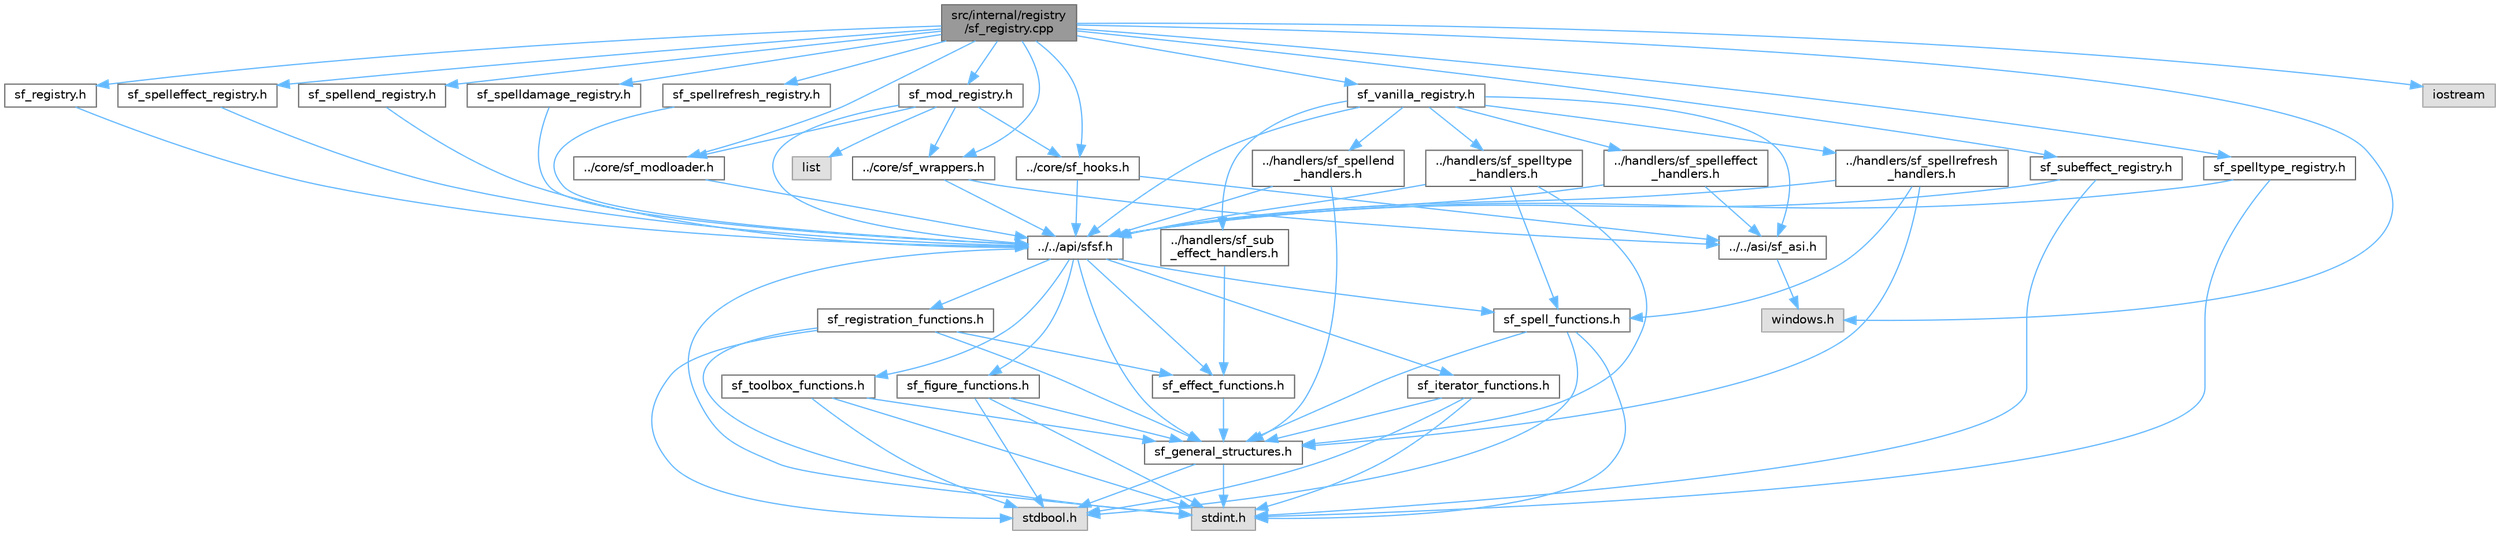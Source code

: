 digraph "src/internal/registry/sf_registry.cpp"
{
 // LATEX_PDF_SIZE
  bgcolor="transparent";
  edge [fontname=Helvetica,fontsize=10,labelfontname=Helvetica,labelfontsize=10];
  node [fontname=Helvetica,fontsize=10,shape=box,height=0.2,width=0.4];
  Node1 [id="Node000001",label="src/internal/registry\l/sf_registry.cpp",height=0.2,width=0.4,color="gray40", fillcolor="grey60", style="filled", fontcolor="black",tooltip=" "];
  Node1 -> Node2 [id="edge1_Node000001_Node000002",color="steelblue1",style="solid",tooltip=" "];
  Node2 [id="Node000002",label="../core/sf_modloader.h",height=0.2,width=0.4,color="grey40", fillcolor="white", style="filled",URL="$sf__modloader_8h.html",tooltip=" "];
  Node2 -> Node3 [id="edge2_Node000002_Node000003",color="steelblue1",style="solid",tooltip=" "];
  Node3 [id="Node000003",label="../../api/sfsf.h",height=0.2,width=0.4,color="grey40", fillcolor="white", style="filled",URL="$sfsf_8h.html",tooltip=" "];
  Node3 -> Node4 [id="edge3_Node000003_Node000004",color="steelblue1",style="solid",tooltip=" "];
  Node4 [id="Node000004",label="sf_general_structures.h",height=0.2,width=0.4,color="grey40", fillcolor="white", style="filled",URL="$sf__general__structures_8h.html",tooltip=" "];
  Node4 -> Node5 [id="edge4_Node000004_Node000005",color="steelblue1",style="solid",tooltip=" "];
  Node5 [id="Node000005",label="stdint.h",height=0.2,width=0.4,color="grey60", fillcolor="#E0E0E0", style="filled",tooltip=" "];
  Node4 -> Node6 [id="edge5_Node000004_Node000006",color="steelblue1",style="solid",tooltip=" "];
  Node6 [id="Node000006",label="stdbool.h",height=0.2,width=0.4,color="grey60", fillcolor="#E0E0E0", style="filled",tooltip=" "];
  Node3 -> Node7 [id="edge6_Node000003_Node000007",color="steelblue1",style="solid",tooltip=" "];
  Node7 [id="Node000007",label="sf_figure_functions.h",height=0.2,width=0.4,color="grey40", fillcolor="white", style="filled",URL="$sf__figure__functions_8h.html",tooltip=" "];
  Node7 -> Node5 [id="edge7_Node000007_Node000005",color="steelblue1",style="solid",tooltip=" "];
  Node7 -> Node6 [id="edge8_Node000007_Node000006",color="steelblue1",style="solid",tooltip=" "];
  Node7 -> Node4 [id="edge9_Node000007_Node000004",color="steelblue1",style="solid",tooltip=" "];
  Node3 -> Node8 [id="edge10_Node000003_Node000008",color="steelblue1",style="solid",tooltip=" "];
  Node8 [id="Node000008",label="sf_iterator_functions.h",height=0.2,width=0.4,color="grey40", fillcolor="white", style="filled",URL="$sf__iterator__functions_8h.html",tooltip=" "];
  Node8 -> Node5 [id="edge11_Node000008_Node000005",color="steelblue1",style="solid",tooltip=" "];
  Node8 -> Node6 [id="edge12_Node000008_Node000006",color="steelblue1",style="solid",tooltip=" "];
  Node8 -> Node4 [id="edge13_Node000008_Node000004",color="steelblue1",style="solid",tooltip=" "];
  Node3 -> Node9 [id="edge14_Node000003_Node000009",color="steelblue1",style="solid",tooltip=" "];
  Node9 [id="Node000009",label="sf_spell_functions.h",height=0.2,width=0.4,color="grey40", fillcolor="white", style="filled",URL="$sf__spell__functions_8h.html",tooltip=" "];
  Node9 -> Node5 [id="edge15_Node000009_Node000005",color="steelblue1",style="solid",tooltip=" "];
  Node9 -> Node6 [id="edge16_Node000009_Node000006",color="steelblue1",style="solid",tooltip=" "];
  Node9 -> Node4 [id="edge17_Node000009_Node000004",color="steelblue1",style="solid",tooltip=" "];
  Node3 -> Node10 [id="edge18_Node000003_Node000010",color="steelblue1",style="solid",tooltip=" "];
  Node10 [id="Node000010",label="sf_effect_functions.h",height=0.2,width=0.4,color="grey40", fillcolor="white", style="filled",URL="$sf__effect__functions_8h.html",tooltip=" "];
  Node10 -> Node4 [id="edge19_Node000010_Node000004",color="steelblue1",style="solid",tooltip=" "];
  Node3 -> Node11 [id="edge20_Node000003_Node000011",color="steelblue1",style="solid",tooltip=" "];
  Node11 [id="Node000011",label="sf_toolbox_functions.h",height=0.2,width=0.4,color="grey40", fillcolor="white", style="filled",URL="$sf__toolbox__functions_8h.html",tooltip=" "];
  Node11 -> Node5 [id="edge21_Node000011_Node000005",color="steelblue1",style="solid",tooltip=" "];
  Node11 -> Node6 [id="edge22_Node000011_Node000006",color="steelblue1",style="solid",tooltip=" "];
  Node11 -> Node4 [id="edge23_Node000011_Node000004",color="steelblue1",style="solid",tooltip=" "];
  Node3 -> Node12 [id="edge24_Node000003_Node000012",color="steelblue1",style="solid",tooltip=" "];
  Node12 [id="Node000012",label="sf_registration_functions.h",height=0.2,width=0.4,color="grey40", fillcolor="white", style="filled",URL="$sf__registration__functions_8h.html",tooltip=" "];
  Node12 -> Node5 [id="edge25_Node000012_Node000005",color="steelblue1",style="solid",tooltip=" "];
  Node12 -> Node6 [id="edge26_Node000012_Node000006",color="steelblue1",style="solid",tooltip=" "];
  Node12 -> Node4 [id="edge27_Node000012_Node000004",color="steelblue1",style="solid",tooltip=" "];
  Node12 -> Node10 [id="edge28_Node000012_Node000010",color="steelblue1",style="solid",tooltip=" "];
  Node3 -> Node5 [id="edge29_Node000003_Node000005",color="steelblue1",style="solid",tooltip=" "];
  Node1 -> Node13 [id="edge30_Node000001_Node000013",color="steelblue1",style="solid",tooltip=" "];
  Node13 [id="Node000013",label="../core/sf_wrappers.h",height=0.2,width=0.4,color="grey40", fillcolor="white", style="filled",URL="$sf__wrappers_8h.html",tooltip=" "];
  Node13 -> Node3 [id="edge31_Node000013_Node000003",color="steelblue1",style="solid",tooltip=" "];
  Node13 -> Node14 [id="edge32_Node000013_Node000014",color="steelblue1",style="solid",tooltip=" "];
  Node14 [id="Node000014",label="../../asi/sf_asi.h",height=0.2,width=0.4,color="grey40", fillcolor="white", style="filled",URL="$sf__asi_8h.html",tooltip=" "];
  Node14 -> Node15 [id="edge33_Node000014_Node000015",color="steelblue1",style="solid",tooltip=" "];
  Node15 [id="Node000015",label="windows.h",height=0.2,width=0.4,color="grey60", fillcolor="#E0E0E0", style="filled",tooltip=" "];
  Node1 -> Node16 [id="edge34_Node000001_Node000016",color="steelblue1",style="solid",tooltip=" "];
  Node16 [id="Node000016",label="../core/sf_hooks.h",height=0.2,width=0.4,color="grey40", fillcolor="white", style="filled",URL="$sf__hooks_8h.html",tooltip=" "];
  Node16 -> Node3 [id="edge35_Node000016_Node000003",color="steelblue1",style="solid",tooltip=" "];
  Node16 -> Node14 [id="edge36_Node000016_Node000014",color="steelblue1",style="solid",tooltip=" "];
  Node1 -> Node17 [id="edge37_Node000001_Node000017",color="steelblue1",style="solid",tooltip=" "];
  Node17 [id="Node000017",label="sf_registry.h",height=0.2,width=0.4,color="grey40", fillcolor="white", style="filled",URL="$sf__registry_8h.html",tooltip=" "];
  Node17 -> Node3 [id="edge38_Node000017_Node000003",color="steelblue1",style="solid",tooltip=" "];
  Node1 -> Node18 [id="edge39_Node000001_Node000018",color="steelblue1",style="solid",tooltip=" "];
  Node18 [id="Node000018",label="sf_spelltype_registry.h",height=0.2,width=0.4,color="grey40", fillcolor="white", style="filled",URL="$sf__spelltype__registry_8h.html",tooltip=" "];
  Node18 -> Node5 [id="edge40_Node000018_Node000005",color="steelblue1",style="solid",tooltip=" "];
  Node18 -> Node3 [id="edge41_Node000018_Node000003",color="steelblue1",style="solid",tooltip=" "];
  Node1 -> Node19 [id="edge42_Node000001_Node000019",color="steelblue1",style="solid",tooltip=" "];
  Node19 [id="Node000019",label="sf_spelleffect_registry.h",height=0.2,width=0.4,color="grey40", fillcolor="white", style="filled",URL="$sf__spelleffect__registry_8h.html",tooltip=" "];
  Node19 -> Node3 [id="edge43_Node000019_Node000003",color="steelblue1",style="solid",tooltip=" "];
  Node1 -> Node20 [id="edge44_Node000001_Node000020",color="steelblue1",style="solid",tooltip=" "];
  Node20 [id="Node000020",label="sf_spellend_registry.h",height=0.2,width=0.4,color="grey40", fillcolor="white", style="filled",URL="$sf__spellend__registry_8h.html",tooltip=" "];
  Node20 -> Node3 [id="edge45_Node000020_Node000003",color="steelblue1",style="solid",tooltip=" "];
  Node1 -> Node21 [id="edge46_Node000001_Node000021",color="steelblue1",style="solid",tooltip=" "];
  Node21 [id="Node000021",label="sf_spellrefresh_registry.h",height=0.2,width=0.4,color="grey40", fillcolor="white", style="filled",URL="$sf__spellrefresh__registry_8h.html",tooltip=" "];
  Node21 -> Node3 [id="edge47_Node000021_Node000003",color="steelblue1",style="solid",tooltip=" "];
  Node1 -> Node22 [id="edge48_Node000001_Node000022",color="steelblue1",style="solid",tooltip=" "];
  Node22 [id="Node000022",label="sf_mod_registry.h",height=0.2,width=0.4,color="grey40", fillcolor="white", style="filled",URL="$sf__mod__registry_8h.html",tooltip=" "];
  Node22 -> Node3 [id="edge49_Node000022_Node000003",color="steelblue1",style="solid",tooltip=" "];
  Node22 -> Node2 [id="edge50_Node000022_Node000002",color="steelblue1",style="solid",tooltip=" "];
  Node22 -> Node13 [id="edge51_Node000022_Node000013",color="steelblue1",style="solid",tooltip=" "];
  Node22 -> Node16 [id="edge52_Node000022_Node000016",color="steelblue1",style="solid",tooltip=" "];
  Node22 -> Node23 [id="edge53_Node000022_Node000023",color="steelblue1",style="solid",tooltip=" "];
  Node23 [id="Node000023",label="list",height=0.2,width=0.4,color="grey60", fillcolor="#E0E0E0", style="filled",tooltip=" "];
  Node1 -> Node24 [id="edge54_Node000001_Node000024",color="steelblue1",style="solid",tooltip=" "];
  Node24 [id="Node000024",label="sf_subeffect_registry.h",height=0.2,width=0.4,color="grey40", fillcolor="white", style="filled",URL="$sf__subeffect__registry_8h.html",tooltip=" "];
  Node24 -> Node5 [id="edge55_Node000024_Node000005",color="steelblue1",style="solid",tooltip=" "];
  Node24 -> Node3 [id="edge56_Node000024_Node000003",color="steelblue1",style="solid",tooltip=" "];
  Node1 -> Node25 [id="edge57_Node000001_Node000025",color="steelblue1",style="solid",tooltip=" "];
  Node25 [id="Node000025",label="sf_vanilla_registry.h",height=0.2,width=0.4,color="grey40", fillcolor="white", style="filled",URL="$sf__vanilla__registry_8h.html",tooltip=" "];
  Node25 -> Node3 [id="edge58_Node000025_Node000003",color="steelblue1",style="solid",tooltip=" "];
  Node25 -> Node14 [id="edge59_Node000025_Node000014",color="steelblue1",style="solid",tooltip=" "];
  Node25 -> Node26 [id="edge60_Node000025_Node000026",color="steelblue1",style="solid",tooltip=" "];
  Node26 [id="Node000026",label="../handlers/sf_spelltype\l_handlers.h",height=0.2,width=0.4,color="grey40", fillcolor="white", style="filled",URL="$sf__spelltype__handlers_8h.html",tooltip=" "];
  Node26 -> Node3 [id="edge61_Node000026_Node000003",color="steelblue1",style="solid",tooltip=" "];
  Node26 -> Node4 [id="edge62_Node000026_Node000004",color="steelblue1",style="solid",tooltip=" "];
  Node26 -> Node9 [id="edge63_Node000026_Node000009",color="steelblue1",style="solid",tooltip=" "];
  Node25 -> Node27 [id="edge64_Node000025_Node000027",color="steelblue1",style="solid",tooltip=" "];
  Node27 [id="Node000027",label="../handlers/sf_spelleffect\l_handlers.h",height=0.2,width=0.4,color="grey40", fillcolor="white", style="filled",URL="$sf__spelleffect__handlers_8h.html",tooltip=" "];
  Node27 -> Node3 [id="edge65_Node000027_Node000003",color="steelblue1",style="solid",tooltip=" "];
  Node27 -> Node14 [id="edge66_Node000027_Node000014",color="steelblue1",style="solid",tooltip=" "];
  Node25 -> Node28 [id="edge67_Node000025_Node000028",color="steelblue1",style="solid",tooltip=" "];
  Node28 [id="Node000028",label="../handlers/sf_spellend\l_handlers.h",height=0.2,width=0.4,color="grey40", fillcolor="white", style="filled",URL="$sf__spellend__handlers_8h.html",tooltip=" "];
  Node28 -> Node3 [id="edge68_Node000028_Node000003",color="steelblue1",style="solid",tooltip=" "];
  Node28 -> Node4 [id="edge69_Node000028_Node000004",color="steelblue1",style="solid",tooltip=" "];
  Node25 -> Node29 [id="edge70_Node000025_Node000029",color="steelblue1",style="solid",tooltip=" "];
  Node29 [id="Node000029",label="../handlers/sf_spellrefresh\l_handlers.h",height=0.2,width=0.4,color="grey40", fillcolor="white", style="filled",URL="$sf__spellrefresh__handlers_8h.html",tooltip=" "];
  Node29 -> Node3 [id="edge71_Node000029_Node000003",color="steelblue1",style="solid",tooltip=" "];
  Node29 -> Node4 [id="edge72_Node000029_Node000004",color="steelblue1",style="solid",tooltip=" "];
  Node29 -> Node9 [id="edge73_Node000029_Node000009",color="steelblue1",style="solid",tooltip=" "];
  Node25 -> Node30 [id="edge74_Node000025_Node000030",color="steelblue1",style="solid",tooltip=" "];
  Node30 [id="Node000030",label="../handlers/sf_sub\l_effect_handlers.h",height=0.2,width=0.4,color="grey40", fillcolor="white", style="filled",URL="$sf__sub__effect__handlers_8h.html",tooltip=" "];
  Node30 -> Node10 [id="edge75_Node000030_Node000010",color="steelblue1",style="solid",tooltip=" "];
  Node1 -> Node31 [id="edge76_Node000001_Node000031",color="steelblue1",style="solid",tooltip=" "];
  Node31 [id="Node000031",label="sf_spelldamage_registry.h",height=0.2,width=0.4,color="grey40", fillcolor="white", style="filled",URL="$sf__spelldamage__registry_8h.html",tooltip=" "];
  Node31 -> Node3 [id="edge77_Node000031_Node000003",color="steelblue1",style="solid",tooltip=" "];
  Node1 -> Node15 [id="edge78_Node000001_Node000015",color="steelblue1",style="solid",tooltip=" "];
  Node1 -> Node32 [id="edge79_Node000001_Node000032",color="steelblue1",style="solid",tooltip=" "];
  Node32 [id="Node000032",label="iostream",height=0.2,width=0.4,color="grey60", fillcolor="#E0E0E0", style="filled",tooltip=" "];
}
